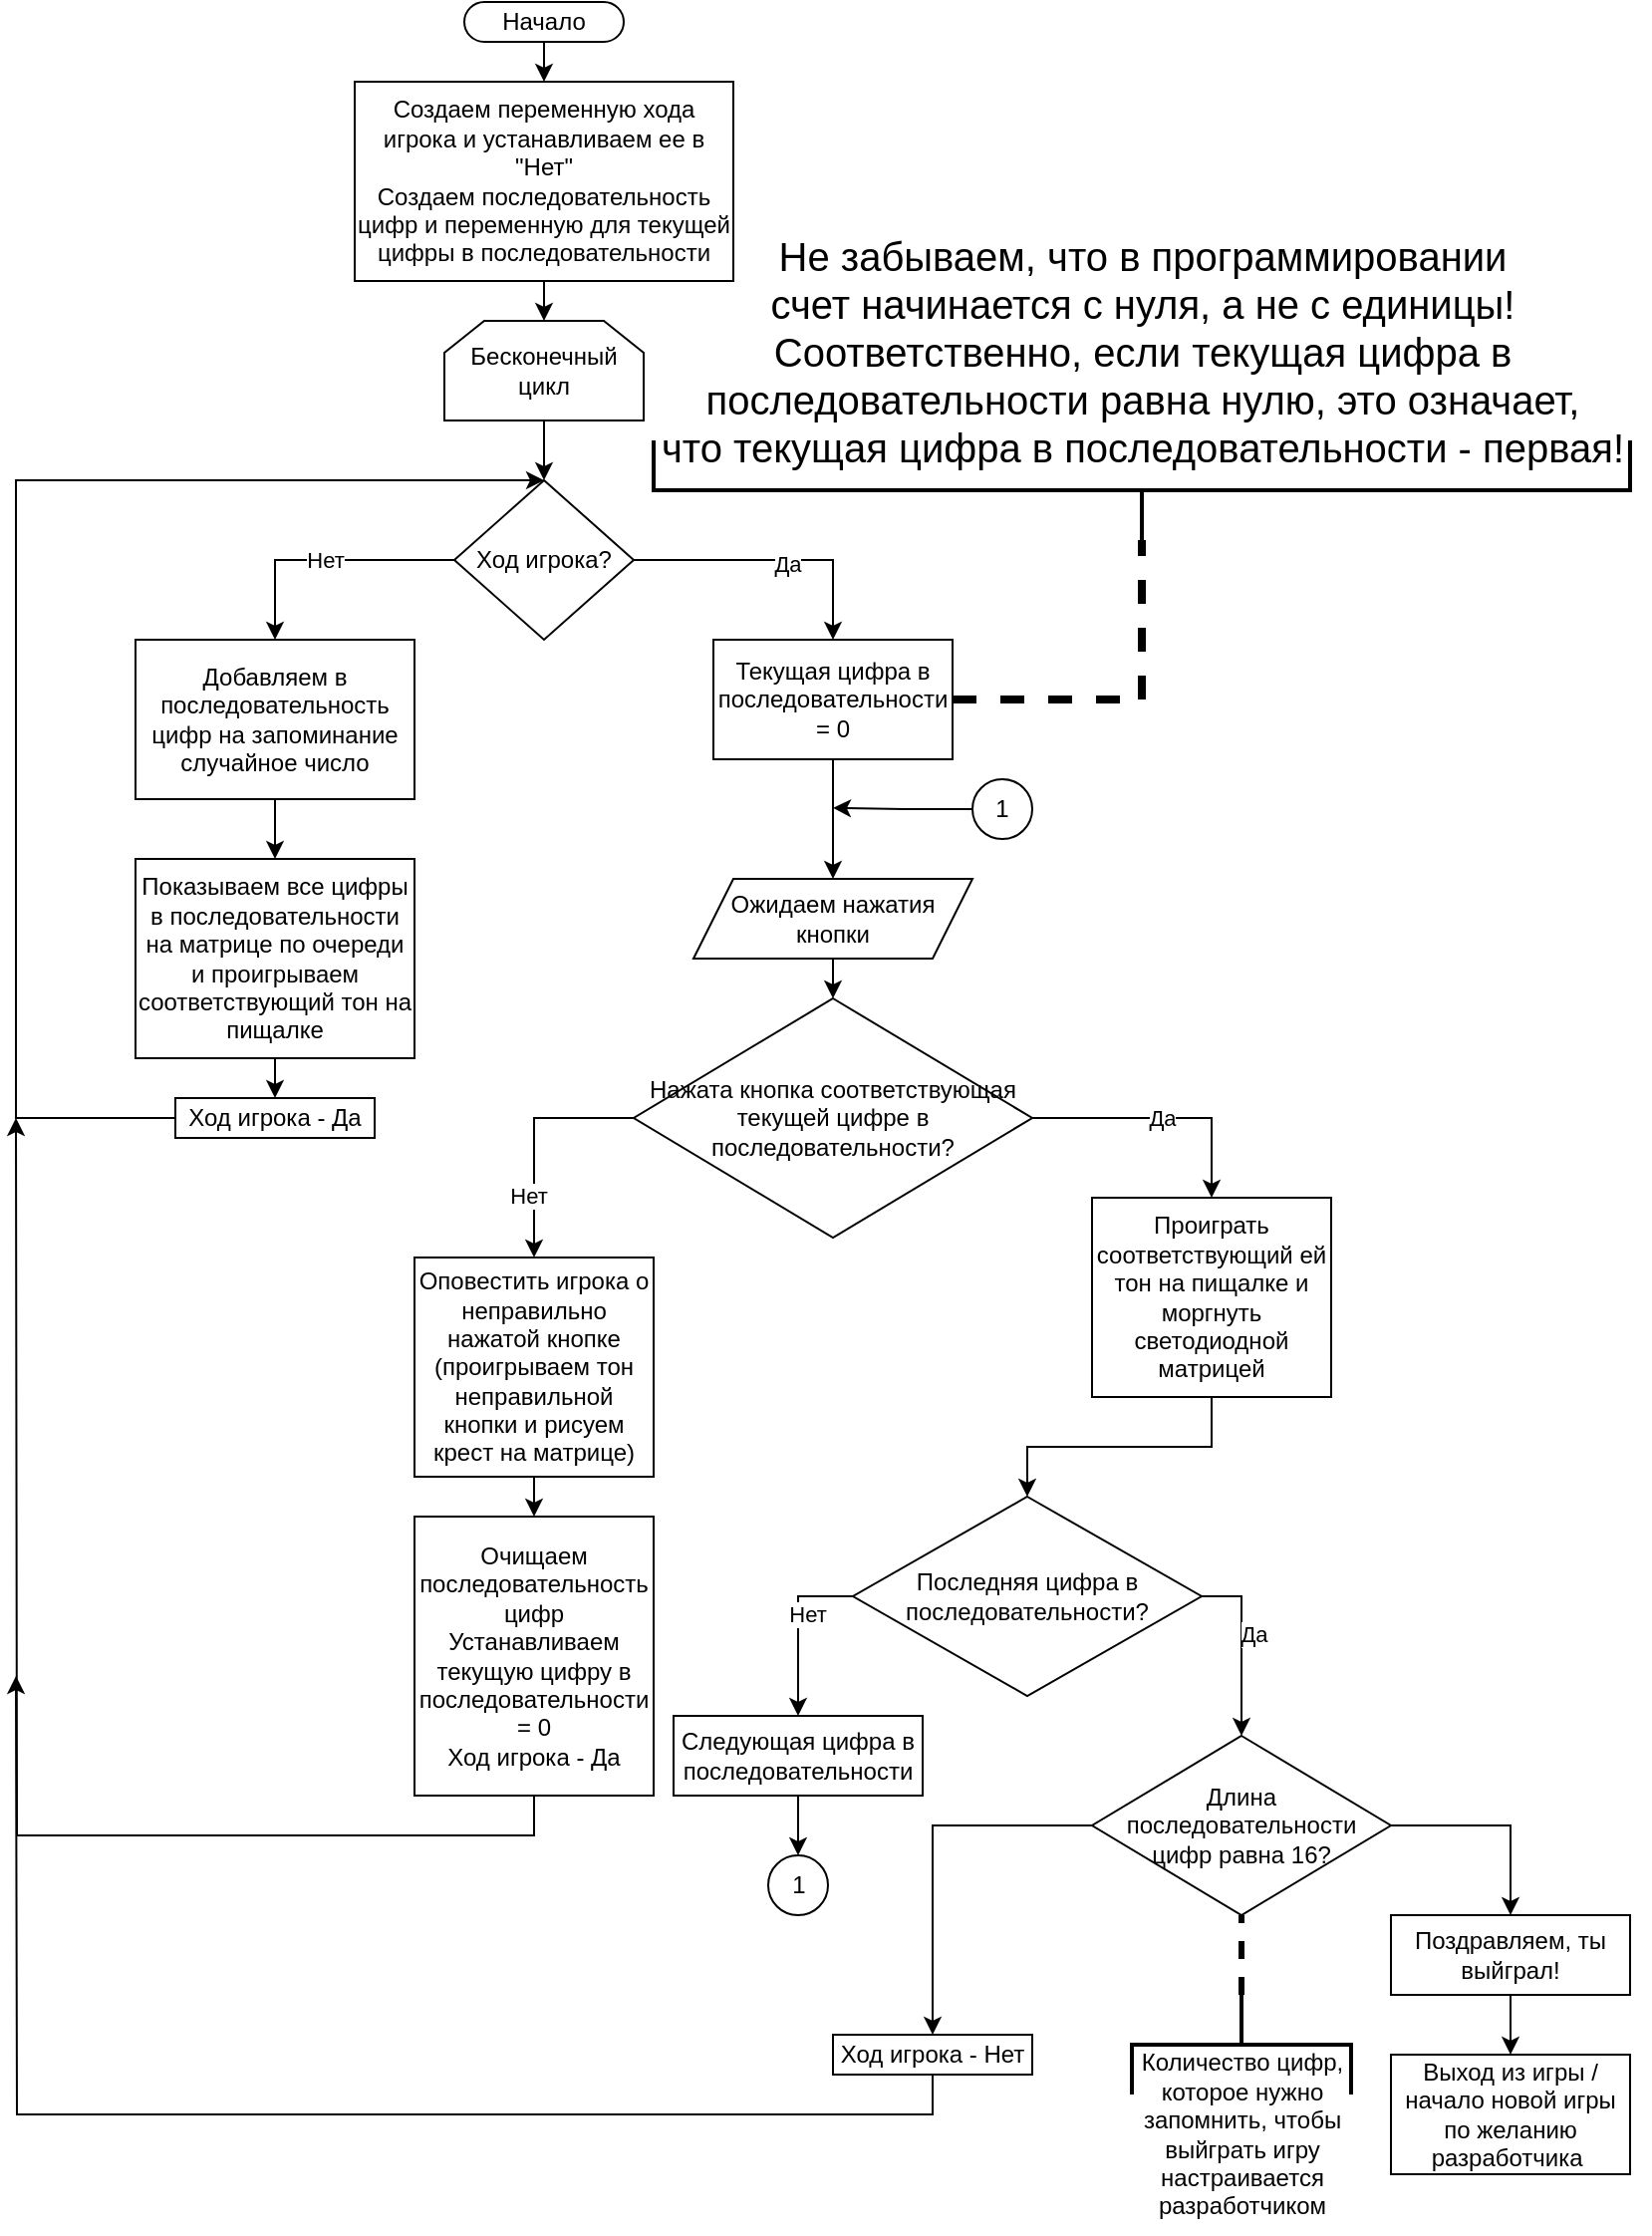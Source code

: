 <mxfile version="22.1.1" type="device">
  <diagram name="Page-1" id="Ttimj0s3WgHhm8yNecoP">
    <mxGraphModel dx="1589" dy="887" grid="1" gridSize="10" guides="1" tooltips="1" connect="1" arrows="1" fold="1" page="1" pageScale="1" pageWidth="850" pageHeight="1100" math="0" shadow="0">
      <root>
        <mxCell id="0" />
        <mxCell id="1" parent="0" />
        <mxCell id="OUVuQ98shCbbS0Ae_FcH-1" style="edgeStyle=orthogonalEdgeStyle;rounded=0;orthogonalLoop=1;jettySize=auto;html=1;exitX=0.5;exitY=1;exitDx=0;exitDy=0;entryX=0.5;entryY=0;entryDx=0;entryDy=0;" edge="1" parent="1" source="zacW-tkZic4viop8daHt-2" target="zacW-tkZic4viop8daHt-3">
          <mxGeometry relative="1" as="geometry" />
        </mxCell>
        <mxCell id="zacW-tkZic4viop8daHt-2" value="Начало" style="rounded=1;whiteSpace=wrap;html=1;arcSize=50;" parent="1" vertex="1">
          <mxGeometry x="255" width="80" height="20" as="geometry" />
        </mxCell>
        <mxCell id="zacW-tkZic4viop8daHt-8" style="edgeStyle=orthogonalEdgeStyle;rounded=0;orthogonalLoop=1;jettySize=auto;html=1;exitX=0.5;exitY=1;exitDx=0;exitDy=0;entryX=0.5;entryY=0;entryDx=0;entryDy=0;" parent="1" source="zacW-tkZic4viop8daHt-3" target="zacW-tkZic4viop8daHt-7" edge="1">
          <mxGeometry relative="1" as="geometry" />
        </mxCell>
        <mxCell id="zacW-tkZic4viop8daHt-3" value="Создаем переменную хода игрока и устанавливаем ее в &quot;Нет&quot;&lt;br&gt;Создаем последовательность цифр и переменную для текущей цифры в последовательности" style="rounded=0;whiteSpace=wrap;html=1;" parent="1" vertex="1">
          <mxGeometry x="200" y="40" width="190" height="100" as="geometry" />
        </mxCell>
        <mxCell id="zacW-tkZic4viop8daHt-22" style="edgeStyle=orthogonalEdgeStyle;rounded=0;orthogonalLoop=1;jettySize=auto;html=1;exitX=0.5;exitY=1;exitDx=0;exitDy=0;entryX=0.5;entryY=0;entryDx=0;entryDy=0;" parent="1" source="zacW-tkZic4viop8daHt-7" target="zacW-tkZic4viop8daHt-9" edge="1">
          <mxGeometry relative="1" as="geometry" />
        </mxCell>
        <mxCell id="zacW-tkZic4viop8daHt-7" value="Бесконечный цикл" style="shape=loopLimit;whiteSpace=wrap;html=1;" parent="1" vertex="1">
          <mxGeometry x="245" y="160" width="100" height="50" as="geometry" />
        </mxCell>
        <mxCell id="zacW-tkZic4viop8daHt-23" value="Нет" style="edgeStyle=orthogonalEdgeStyle;rounded=0;orthogonalLoop=1;jettySize=auto;html=1;exitX=0;exitY=0.5;exitDx=0;exitDy=0;entryX=0.5;entryY=0;entryDx=0;entryDy=0;" parent="1" source="zacW-tkZic4viop8daHt-9" target="zacW-tkZic4viop8daHt-10" edge="1">
          <mxGeometry relative="1" as="geometry" />
        </mxCell>
        <mxCell id="zacW-tkZic4viop8daHt-46" style="edgeStyle=orthogonalEdgeStyle;rounded=0;orthogonalLoop=1;jettySize=auto;html=1;exitX=1;exitY=0.5;exitDx=0;exitDy=0;entryX=0.5;entryY=0;entryDx=0;entryDy=0;" parent="1" source="zacW-tkZic4viop8daHt-9" target="zacW-tkZic4viop8daHt-45" edge="1">
          <mxGeometry relative="1" as="geometry" />
        </mxCell>
        <mxCell id="zacW-tkZic4viop8daHt-47" value="Да" style="edgeLabel;html=1;align=center;verticalAlign=middle;resizable=0;points=[];" parent="zacW-tkZic4viop8daHt-46" vertex="1" connectable="0">
          <mxGeometry x="0.096" y="-2" relative="1" as="geometry">
            <mxPoint as="offset" />
          </mxGeometry>
        </mxCell>
        <mxCell id="zacW-tkZic4viop8daHt-9" value="Ход игрока?" style="rhombus;whiteSpace=wrap;html=1;" parent="1" vertex="1">
          <mxGeometry x="250" y="240" width="90" height="80" as="geometry" />
        </mxCell>
        <mxCell id="zacW-tkZic4viop8daHt-24" style="edgeStyle=orthogonalEdgeStyle;rounded=0;orthogonalLoop=1;jettySize=auto;html=1;exitX=0.5;exitY=1;exitDx=0;exitDy=0;entryX=0.5;entryY=0;entryDx=0;entryDy=0;" parent="1" source="zacW-tkZic4viop8daHt-10" target="zacW-tkZic4viop8daHt-11" edge="1">
          <mxGeometry relative="1" as="geometry" />
        </mxCell>
        <mxCell id="zacW-tkZic4viop8daHt-10" value="Добавляем в последовательность цифр на запоминание случайное число" style="rounded=0;whiteSpace=wrap;html=1;" parent="1" vertex="1">
          <mxGeometry x="90" y="320" width="140" height="80" as="geometry" />
        </mxCell>
        <mxCell id="zacW-tkZic4viop8daHt-25" style="edgeStyle=orthogonalEdgeStyle;rounded=0;orthogonalLoop=1;jettySize=auto;html=1;exitX=0.5;exitY=1;exitDx=0;exitDy=0;entryX=0.5;entryY=0;entryDx=0;entryDy=0;" parent="1" source="zacW-tkZic4viop8daHt-11" target="zacW-tkZic4viop8daHt-21" edge="1">
          <mxGeometry relative="1" as="geometry" />
        </mxCell>
        <mxCell id="zacW-tkZic4viop8daHt-11" value="Показываем все цифры в последовательности на матрице по очереди и проигрываем соответствующий тон на пищалке" style="rounded=0;whiteSpace=wrap;html=1;" parent="1" vertex="1">
          <mxGeometry x="90" y="430" width="140" height="100" as="geometry" />
        </mxCell>
        <mxCell id="zacW-tkZic4viop8daHt-29" style="edgeStyle=orthogonalEdgeStyle;rounded=0;orthogonalLoop=1;jettySize=auto;html=1;exitX=0.5;exitY=1;exitDx=0;exitDy=0;entryX=0.5;entryY=0;entryDx=0;entryDy=0;" parent="1" source="zacW-tkZic4viop8daHt-13" target="zacW-tkZic4viop8daHt-15" edge="1">
          <mxGeometry relative="1" as="geometry" />
        </mxCell>
        <mxCell id="zacW-tkZic4viop8daHt-13" value="Ожидаем нажатия кнопки" style="shape=parallelogram;perimeter=parallelogramPerimeter;whiteSpace=wrap;html=1;fixedSize=1;" parent="1" vertex="1">
          <mxGeometry x="370" y="440" width="140" height="40" as="geometry" />
        </mxCell>
        <mxCell id="zacW-tkZic4viop8daHt-30" style="edgeStyle=orthogonalEdgeStyle;rounded=0;orthogonalLoop=1;jettySize=auto;html=1;exitX=0;exitY=0.5;exitDx=0;exitDy=0;entryX=0.5;entryY=0;entryDx=0;entryDy=0;" parent="1" source="zacW-tkZic4viop8daHt-15" target="zacW-tkZic4viop8daHt-18" edge="1">
          <mxGeometry relative="1" as="geometry" />
        </mxCell>
        <mxCell id="zacW-tkZic4viop8daHt-31" value="Нет" style="edgeLabel;html=1;align=center;verticalAlign=middle;resizable=0;points=[];" parent="zacW-tkZic4viop8daHt-30" vertex="1" connectable="0">
          <mxGeometry x="0.474" y="-3" relative="1" as="geometry">
            <mxPoint as="offset" />
          </mxGeometry>
        </mxCell>
        <mxCell id="zacW-tkZic4viop8daHt-32" value="Да" style="edgeStyle=orthogonalEdgeStyle;rounded=0;orthogonalLoop=1;jettySize=auto;html=1;exitX=1;exitY=0.5;exitDx=0;exitDy=0;entryX=0.5;entryY=0;entryDx=0;entryDy=0;" parent="1" source="zacW-tkZic4viop8daHt-15" target="zacW-tkZic4viop8daHt-16" edge="1">
          <mxGeometry relative="1" as="geometry" />
        </mxCell>
        <mxCell id="zacW-tkZic4viop8daHt-15" value="Нажата кнопка соответствующая текущей цифре в последовательности?" style="rhombus;whiteSpace=wrap;html=1;" parent="1" vertex="1">
          <mxGeometry x="340" y="500" width="200" height="120" as="geometry" />
        </mxCell>
        <mxCell id="zacW-tkZic4viop8daHt-33" style="edgeStyle=orthogonalEdgeStyle;rounded=0;orthogonalLoop=1;jettySize=auto;html=1;exitX=0.5;exitY=1;exitDx=0;exitDy=0;entryX=0.5;entryY=0;entryDx=0;entryDy=0;" parent="1" source="zacW-tkZic4viop8daHt-16" target="zacW-tkZic4viop8daHt-19" edge="1">
          <mxGeometry relative="1" as="geometry" />
        </mxCell>
        <mxCell id="zacW-tkZic4viop8daHt-16" value="Проиграть соответствующий ей тон на пищалке и моргнуть светодиодной матрицей" style="rounded=0;whiteSpace=wrap;html=1;" parent="1" vertex="1">
          <mxGeometry x="570" y="600" width="120" height="100" as="geometry" />
        </mxCell>
        <mxCell id="zacW-tkZic4viop8daHt-36" style="edgeStyle=orthogonalEdgeStyle;rounded=0;orthogonalLoop=1;jettySize=auto;html=1;exitX=0.5;exitY=1;exitDx=0;exitDy=0;entryX=0.5;entryY=0;entryDx=0;entryDy=0;" parent="1" source="zacW-tkZic4viop8daHt-18" target="zacW-tkZic4viop8daHt-35" edge="1">
          <mxGeometry relative="1" as="geometry" />
        </mxCell>
        <mxCell id="zacW-tkZic4viop8daHt-18" value="Оповестить игрока о неправильно нажатой кнопке&lt;br&gt;(проигрываем тон неправильной кнопки и рисуем крест на матрице)" style="rounded=0;whiteSpace=wrap;html=1;" parent="1" vertex="1">
          <mxGeometry x="230" y="630" width="120" height="110" as="geometry" />
        </mxCell>
        <mxCell id="zacW-tkZic4viop8daHt-51" style="edgeStyle=orthogonalEdgeStyle;rounded=0;orthogonalLoop=1;jettySize=auto;html=1;exitX=0;exitY=0.5;exitDx=0;exitDy=0;entryX=0.5;entryY=0;entryDx=0;entryDy=0;" parent="1" source="zacW-tkZic4viop8daHt-19" target="zacW-tkZic4viop8daHt-50" edge="1">
          <mxGeometry relative="1" as="geometry" />
        </mxCell>
        <mxCell id="zacW-tkZic4viop8daHt-55" value="Нет" style="edgeLabel;html=1;align=center;verticalAlign=middle;resizable=0;points=[];" parent="zacW-tkZic4viop8daHt-51" vertex="1" connectable="0">
          <mxGeometry x="-0.173" y="4" relative="1" as="geometry">
            <mxPoint as="offset" />
          </mxGeometry>
        </mxCell>
        <mxCell id="zacW-tkZic4viop8daHt-54" style="edgeStyle=orthogonalEdgeStyle;rounded=0;orthogonalLoop=1;jettySize=auto;html=1;exitX=1;exitY=0.5;exitDx=0;exitDy=0;entryX=0.5;entryY=0;entryDx=0;entryDy=0;" parent="1" source="zacW-tkZic4viop8daHt-19" target="zacW-tkZic4viop8daHt-39" edge="1">
          <mxGeometry relative="1" as="geometry" />
        </mxCell>
        <mxCell id="zacW-tkZic4viop8daHt-56" value="Да" style="edgeLabel;html=1;align=center;verticalAlign=middle;resizable=0;points=[];" parent="zacW-tkZic4viop8daHt-54" vertex="1" connectable="0">
          <mxGeometry x="-0.14" y="6" relative="1" as="geometry">
            <mxPoint as="offset" />
          </mxGeometry>
        </mxCell>
        <mxCell id="zacW-tkZic4viop8daHt-19" value="Последняя цифра в последовательности?" style="rhombus;whiteSpace=wrap;html=1;" parent="1" vertex="1">
          <mxGeometry x="450" y="750" width="175" height="100" as="geometry" />
        </mxCell>
        <mxCell id="zacW-tkZic4viop8daHt-26" style="edgeStyle=orthogonalEdgeStyle;rounded=0;orthogonalLoop=1;jettySize=auto;html=1;exitX=0;exitY=0.5;exitDx=0;exitDy=0;" parent="1" source="zacW-tkZic4viop8daHt-21" edge="1">
          <mxGeometry relative="1" as="geometry">
            <mxPoint x="295" y="240" as="targetPoint" />
            <Array as="points">
              <mxPoint x="30" y="560" />
              <mxPoint x="30" y="240" />
            </Array>
          </mxGeometry>
        </mxCell>
        <mxCell id="zacW-tkZic4viop8daHt-21" value="Ход игрока - Да" style="rounded=0;whiteSpace=wrap;html=1;" parent="1" vertex="1">
          <mxGeometry x="110" y="550" width="100" height="20" as="geometry" />
        </mxCell>
        <mxCell id="zacW-tkZic4viop8daHt-38" style="edgeStyle=orthogonalEdgeStyle;rounded=0;orthogonalLoop=1;jettySize=auto;html=1;exitX=0.5;exitY=1;exitDx=0;exitDy=0;" parent="1" source="zacW-tkZic4viop8daHt-35" edge="1">
          <mxGeometry relative="1" as="geometry">
            <mxPoint x="30" y="560" as="targetPoint" />
          </mxGeometry>
        </mxCell>
        <mxCell id="zacW-tkZic4viop8daHt-35" value="Очищаем последовательность цифр&lt;br&gt;Устанавливаем текущую цифру в последовательности = 0&lt;br&gt;Ход игрока - Да" style="rounded=0;whiteSpace=wrap;html=1;" parent="1" vertex="1">
          <mxGeometry x="230" y="760" width="120" height="140" as="geometry" />
        </mxCell>
        <mxCell id="zacW-tkZic4viop8daHt-58" style="edgeStyle=orthogonalEdgeStyle;rounded=0;orthogonalLoop=1;jettySize=auto;html=1;exitX=1;exitY=0.5;exitDx=0;exitDy=0;entryX=0.5;entryY=0;entryDx=0;entryDy=0;" parent="1" source="zacW-tkZic4viop8daHt-39" target="zacW-tkZic4viop8daHt-57" edge="1">
          <mxGeometry relative="1" as="geometry" />
        </mxCell>
        <mxCell id="zacW-tkZic4viop8daHt-68" style="edgeStyle=orthogonalEdgeStyle;rounded=0;orthogonalLoop=1;jettySize=auto;html=1;exitX=0;exitY=0.5;exitDx=0;exitDy=0;entryX=0.5;entryY=0;entryDx=0;entryDy=0;" parent="1" source="zacW-tkZic4viop8daHt-39" target="zacW-tkZic4viop8daHt-67" edge="1">
          <mxGeometry relative="1" as="geometry" />
        </mxCell>
        <mxCell id="zacW-tkZic4viop8daHt-39" value="Длина последовательности цифр равна 16?" style="rhombus;whiteSpace=wrap;html=1;" parent="1" vertex="1">
          <mxGeometry x="570" y="870" width="150" height="90" as="geometry" />
        </mxCell>
        <mxCell id="zacW-tkZic4viop8daHt-49" style="edgeStyle=orthogonalEdgeStyle;rounded=0;orthogonalLoop=1;jettySize=auto;html=1;exitX=0;exitY=0.5;exitDx=0;exitDy=0;" parent="1" source="zacW-tkZic4viop8daHt-43" edge="1">
          <mxGeometry relative="1" as="geometry">
            <mxPoint x="440" y="404.429" as="targetPoint" />
          </mxGeometry>
        </mxCell>
        <mxCell id="zacW-tkZic4viop8daHt-43" value="1" style="ellipse;whiteSpace=wrap;html=1;aspect=fixed;" parent="1" vertex="1">
          <mxGeometry x="510" y="390" width="30" height="30" as="geometry" />
        </mxCell>
        <mxCell id="zacW-tkZic4viop8daHt-48" style="edgeStyle=orthogonalEdgeStyle;rounded=0;orthogonalLoop=1;jettySize=auto;html=1;exitX=0.5;exitY=1;exitDx=0;exitDy=0;entryX=0.5;entryY=0;entryDx=0;entryDy=0;" parent="1" source="zacW-tkZic4viop8daHt-45" target="zacW-tkZic4viop8daHt-13" edge="1">
          <mxGeometry relative="1" as="geometry" />
        </mxCell>
        <mxCell id="zacW-tkZic4viop8daHt-45" value="Текущая цифра в последовательности = 0" style="rounded=0;whiteSpace=wrap;html=1;" parent="1" vertex="1">
          <mxGeometry x="380" y="320" width="120" height="60" as="geometry" />
        </mxCell>
        <mxCell id="zacW-tkZic4viop8daHt-53" style="edgeStyle=orthogonalEdgeStyle;rounded=0;orthogonalLoop=1;jettySize=auto;html=1;exitX=0.5;exitY=1;exitDx=0;exitDy=0;entryX=0.5;entryY=0;entryDx=0;entryDy=0;" parent="1" source="zacW-tkZic4viop8daHt-50" target="zacW-tkZic4viop8daHt-52" edge="1">
          <mxGeometry relative="1" as="geometry" />
        </mxCell>
        <mxCell id="zacW-tkZic4viop8daHt-50" value="Следующая цифра в последовательности" style="rounded=0;whiteSpace=wrap;html=1;" parent="1" vertex="1">
          <mxGeometry x="360" y="860" width="125" height="40" as="geometry" />
        </mxCell>
        <mxCell id="zacW-tkZic4viop8daHt-52" value="1" style="ellipse;whiteSpace=wrap;html=1;aspect=fixed;" parent="1" vertex="1">
          <mxGeometry x="407.5" y="930" width="30" height="30" as="geometry" />
        </mxCell>
        <mxCell id="zacW-tkZic4viop8daHt-60" style="edgeStyle=orthogonalEdgeStyle;rounded=0;orthogonalLoop=1;jettySize=auto;html=1;exitX=0.5;exitY=1;exitDx=0;exitDy=0;entryX=0.5;entryY=0;entryDx=0;entryDy=0;" parent="1" source="zacW-tkZic4viop8daHt-57" target="zacW-tkZic4viop8daHt-59" edge="1">
          <mxGeometry relative="1" as="geometry" />
        </mxCell>
        <mxCell id="zacW-tkZic4viop8daHt-57" value="Поздравляем, ты выйграл!" style="rounded=0;whiteSpace=wrap;html=1;" parent="1" vertex="1">
          <mxGeometry x="720" y="960" width="120" height="40" as="geometry" />
        </mxCell>
        <mxCell id="zacW-tkZic4viop8daHt-59" value="Выход из игры / начало новой игры по желанию разработчика&amp;nbsp;" style="rounded=0;whiteSpace=wrap;html=1;" parent="1" vertex="1">
          <mxGeometry x="720" y="1030" width="120" height="60" as="geometry" />
        </mxCell>
        <mxCell id="zacW-tkZic4viop8daHt-61" value="" style="strokeWidth=2;html=1;shape=mxgraph.flowchart.annotation_2;align=left;labelPosition=right;pointerEvents=1;rotation=90;" parent="1" vertex="1">
          <mxGeometry x="620" y="970" width="50" height="110" as="geometry" />
        </mxCell>
        <mxCell id="zacW-tkZic4viop8daHt-62" value="Количество цифр,&lt;br&gt;которое нужно&lt;br&gt;запомнить, чтобы&lt;br&gt;выйграть игру&lt;br&gt;настраивается&lt;br&gt;разработчиком" style="text;html=1;align=center;verticalAlign=middle;resizable=0;points=[];autosize=1;strokeColor=none;fillColor=none;" parent="1" vertex="1">
          <mxGeometry x="585" y="1020" width="120" height="100" as="geometry" />
        </mxCell>
        <mxCell id="zacW-tkZic4viop8daHt-64" value="" style="endArrow=none;dashed=1;html=1;rounded=0;entryX=0.5;entryY=1;entryDx=0;entryDy=0;exitX=0;exitY=0.5;exitDx=0;exitDy=0;exitPerimeter=0;strokeWidth=3;" parent="1" source="zacW-tkZic4viop8daHt-61" target="zacW-tkZic4viop8daHt-39" edge="1">
          <mxGeometry width="50" height="50" relative="1" as="geometry">
            <mxPoint x="550" y="1020" as="sourcePoint" />
            <mxPoint x="600" y="970" as="targetPoint" />
          </mxGeometry>
        </mxCell>
        <mxCell id="zacW-tkZic4viop8daHt-69" style="edgeStyle=orthogonalEdgeStyle;rounded=0;orthogonalLoop=1;jettySize=auto;html=1;exitX=0.5;exitY=1;exitDx=0;exitDy=0;" parent="1" source="zacW-tkZic4viop8daHt-67" edge="1">
          <mxGeometry relative="1" as="geometry">
            <mxPoint x="30" y="840" as="targetPoint" />
          </mxGeometry>
        </mxCell>
        <mxCell id="zacW-tkZic4viop8daHt-67" value="Ход игрока - Нет" style="rounded=0;whiteSpace=wrap;html=1;" parent="1" vertex="1">
          <mxGeometry x="440" y="1020" width="100" height="20" as="geometry" />
        </mxCell>
        <mxCell id="zacW-tkZic4viop8daHt-70" value="&lt;font style=&quot;font-size: 20px;&quot;&gt;Не забываем, что в программировании&lt;br&gt;счет начинается с нуля, а не с единицы!&lt;br&gt;Соответственно, если текущая цифра в&lt;br&gt;последовательности&amp;nbsp;равна нулю, это означает,&lt;br&gt;что текущая цифра в последовательности - первая!&lt;/font&gt;" style="text;html=1;align=center;verticalAlign=middle;resizable=0;points=[];autosize=1;strokeColor=none;fillColor=none;" parent="1" vertex="1">
          <mxGeometry x="340" y="110" width="510" height="130" as="geometry" />
        </mxCell>
        <mxCell id="OUVuQ98shCbbS0Ae_FcH-2" value="&lt;br&gt;" style="strokeWidth=2;html=1;shape=mxgraph.flowchart.annotation_2;align=left;labelPosition=right;pointerEvents=1;rotation=-90;" vertex="1" parent="1">
          <mxGeometry x="570" width="50" height="490" as="geometry" />
        </mxCell>
        <mxCell id="OUVuQ98shCbbS0Ae_FcH-3" value="" style="endArrow=none;dashed=1;html=1;rounded=0;entryX=0;entryY=0.5;entryDx=0;entryDy=0;entryPerimeter=0;strokeWidth=4;" edge="1" parent="1" target="OUVuQ98shCbbS0Ae_FcH-2">
          <mxGeometry width="50" height="50" relative="1" as="geometry">
            <mxPoint x="595" y="350" as="sourcePoint" />
            <mxPoint x="480" y="270" as="targetPoint" />
          </mxGeometry>
        </mxCell>
        <mxCell id="OUVuQ98shCbbS0Ae_FcH-4" value="" style="endArrow=none;dashed=1;html=1;rounded=0;exitX=1;exitY=0.5;exitDx=0;exitDy=0;strokeWidth=4;" edge="1" parent="1" source="zacW-tkZic4viop8daHt-45">
          <mxGeometry width="50" height="50" relative="1" as="geometry">
            <mxPoint x="430" y="320" as="sourcePoint" />
            <mxPoint x="590" y="350" as="targetPoint" />
          </mxGeometry>
        </mxCell>
      </root>
    </mxGraphModel>
  </diagram>
</mxfile>
